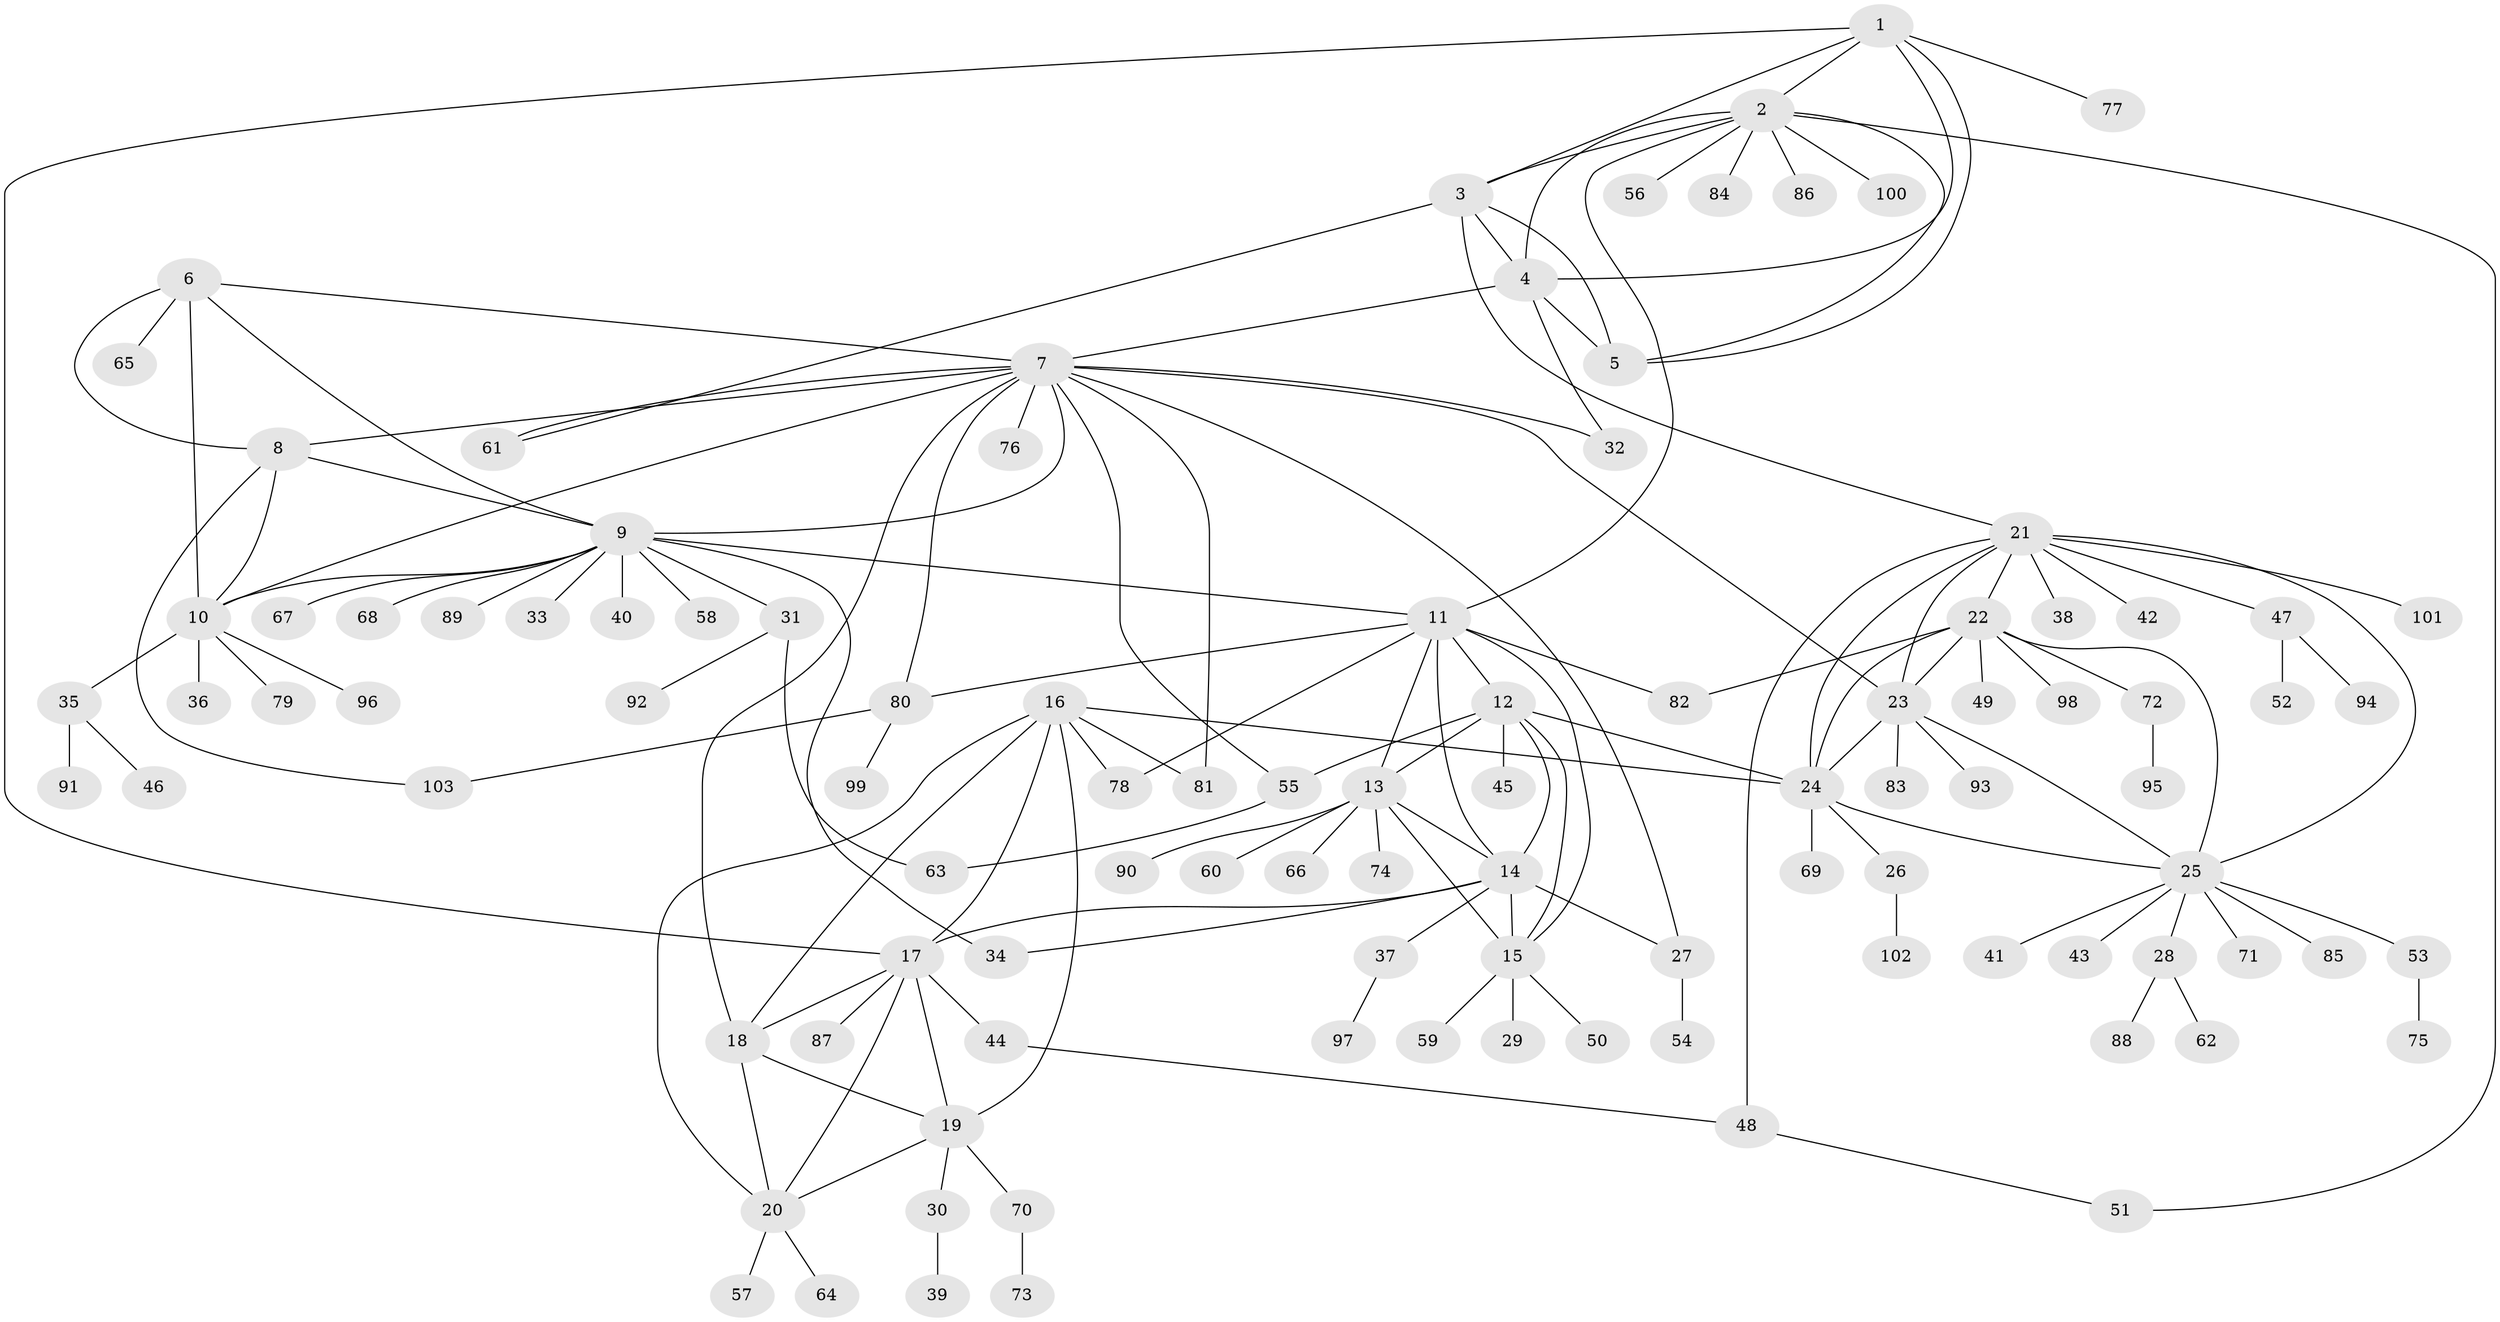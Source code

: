 // Generated by graph-tools (version 1.1) at 2025/37/03/09/25 02:37:12]
// undirected, 103 vertices, 151 edges
graph export_dot {
graph [start="1"]
  node [color=gray90,style=filled];
  1;
  2;
  3;
  4;
  5;
  6;
  7;
  8;
  9;
  10;
  11;
  12;
  13;
  14;
  15;
  16;
  17;
  18;
  19;
  20;
  21;
  22;
  23;
  24;
  25;
  26;
  27;
  28;
  29;
  30;
  31;
  32;
  33;
  34;
  35;
  36;
  37;
  38;
  39;
  40;
  41;
  42;
  43;
  44;
  45;
  46;
  47;
  48;
  49;
  50;
  51;
  52;
  53;
  54;
  55;
  56;
  57;
  58;
  59;
  60;
  61;
  62;
  63;
  64;
  65;
  66;
  67;
  68;
  69;
  70;
  71;
  72;
  73;
  74;
  75;
  76;
  77;
  78;
  79;
  80;
  81;
  82;
  83;
  84;
  85;
  86;
  87;
  88;
  89;
  90;
  91;
  92;
  93;
  94;
  95;
  96;
  97;
  98;
  99;
  100;
  101;
  102;
  103;
  1 -- 2;
  1 -- 3;
  1 -- 4;
  1 -- 5;
  1 -- 17;
  1 -- 77;
  2 -- 3;
  2 -- 4;
  2 -- 5;
  2 -- 11;
  2 -- 51;
  2 -- 56;
  2 -- 84;
  2 -- 86;
  2 -- 100;
  3 -- 4;
  3 -- 5;
  3 -- 21;
  3 -- 61;
  4 -- 5;
  4 -- 7;
  4 -- 32;
  6 -- 7;
  6 -- 8;
  6 -- 9;
  6 -- 10;
  6 -- 65;
  7 -- 8;
  7 -- 9;
  7 -- 10;
  7 -- 18;
  7 -- 23;
  7 -- 27;
  7 -- 32;
  7 -- 55;
  7 -- 61;
  7 -- 76;
  7 -- 80;
  7 -- 81;
  8 -- 9;
  8 -- 10;
  8 -- 103;
  9 -- 10;
  9 -- 11;
  9 -- 31;
  9 -- 33;
  9 -- 34;
  9 -- 40;
  9 -- 58;
  9 -- 67;
  9 -- 68;
  9 -- 89;
  10 -- 35;
  10 -- 36;
  10 -- 79;
  10 -- 96;
  11 -- 12;
  11 -- 13;
  11 -- 14;
  11 -- 15;
  11 -- 78;
  11 -- 80;
  11 -- 82;
  12 -- 13;
  12 -- 14;
  12 -- 15;
  12 -- 24;
  12 -- 45;
  12 -- 55;
  13 -- 14;
  13 -- 15;
  13 -- 60;
  13 -- 66;
  13 -- 74;
  13 -- 90;
  14 -- 15;
  14 -- 17;
  14 -- 27;
  14 -- 34;
  14 -- 37;
  15 -- 29;
  15 -- 50;
  15 -- 59;
  16 -- 17;
  16 -- 18;
  16 -- 19;
  16 -- 20;
  16 -- 24;
  16 -- 78;
  16 -- 81;
  17 -- 18;
  17 -- 19;
  17 -- 20;
  17 -- 44;
  17 -- 87;
  18 -- 19;
  18 -- 20;
  19 -- 20;
  19 -- 30;
  19 -- 70;
  20 -- 57;
  20 -- 64;
  21 -- 22;
  21 -- 23;
  21 -- 24;
  21 -- 25;
  21 -- 38;
  21 -- 42;
  21 -- 47;
  21 -- 48;
  21 -- 101;
  22 -- 23;
  22 -- 24;
  22 -- 25;
  22 -- 49;
  22 -- 72;
  22 -- 82;
  22 -- 98;
  23 -- 24;
  23 -- 25;
  23 -- 83;
  23 -- 93;
  24 -- 25;
  24 -- 26;
  24 -- 69;
  25 -- 28;
  25 -- 41;
  25 -- 43;
  25 -- 53;
  25 -- 71;
  25 -- 85;
  26 -- 102;
  27 -- 54;
  28 -- 62;
  28 -- 88;
  30 -- 39;
  31 -- 63;
  31 -- 92;
  35 -- 46;
  35 -- 91;
  37 -- 97;
  44 -- 48;
  47 -- 52;
  47 -- 94;
  48 -- 51;
  53 -- 75;
  55 -- 63;
  70 -- 73;
  72 -- 95;
  80 -- 99;
  80 -- 103;
}
